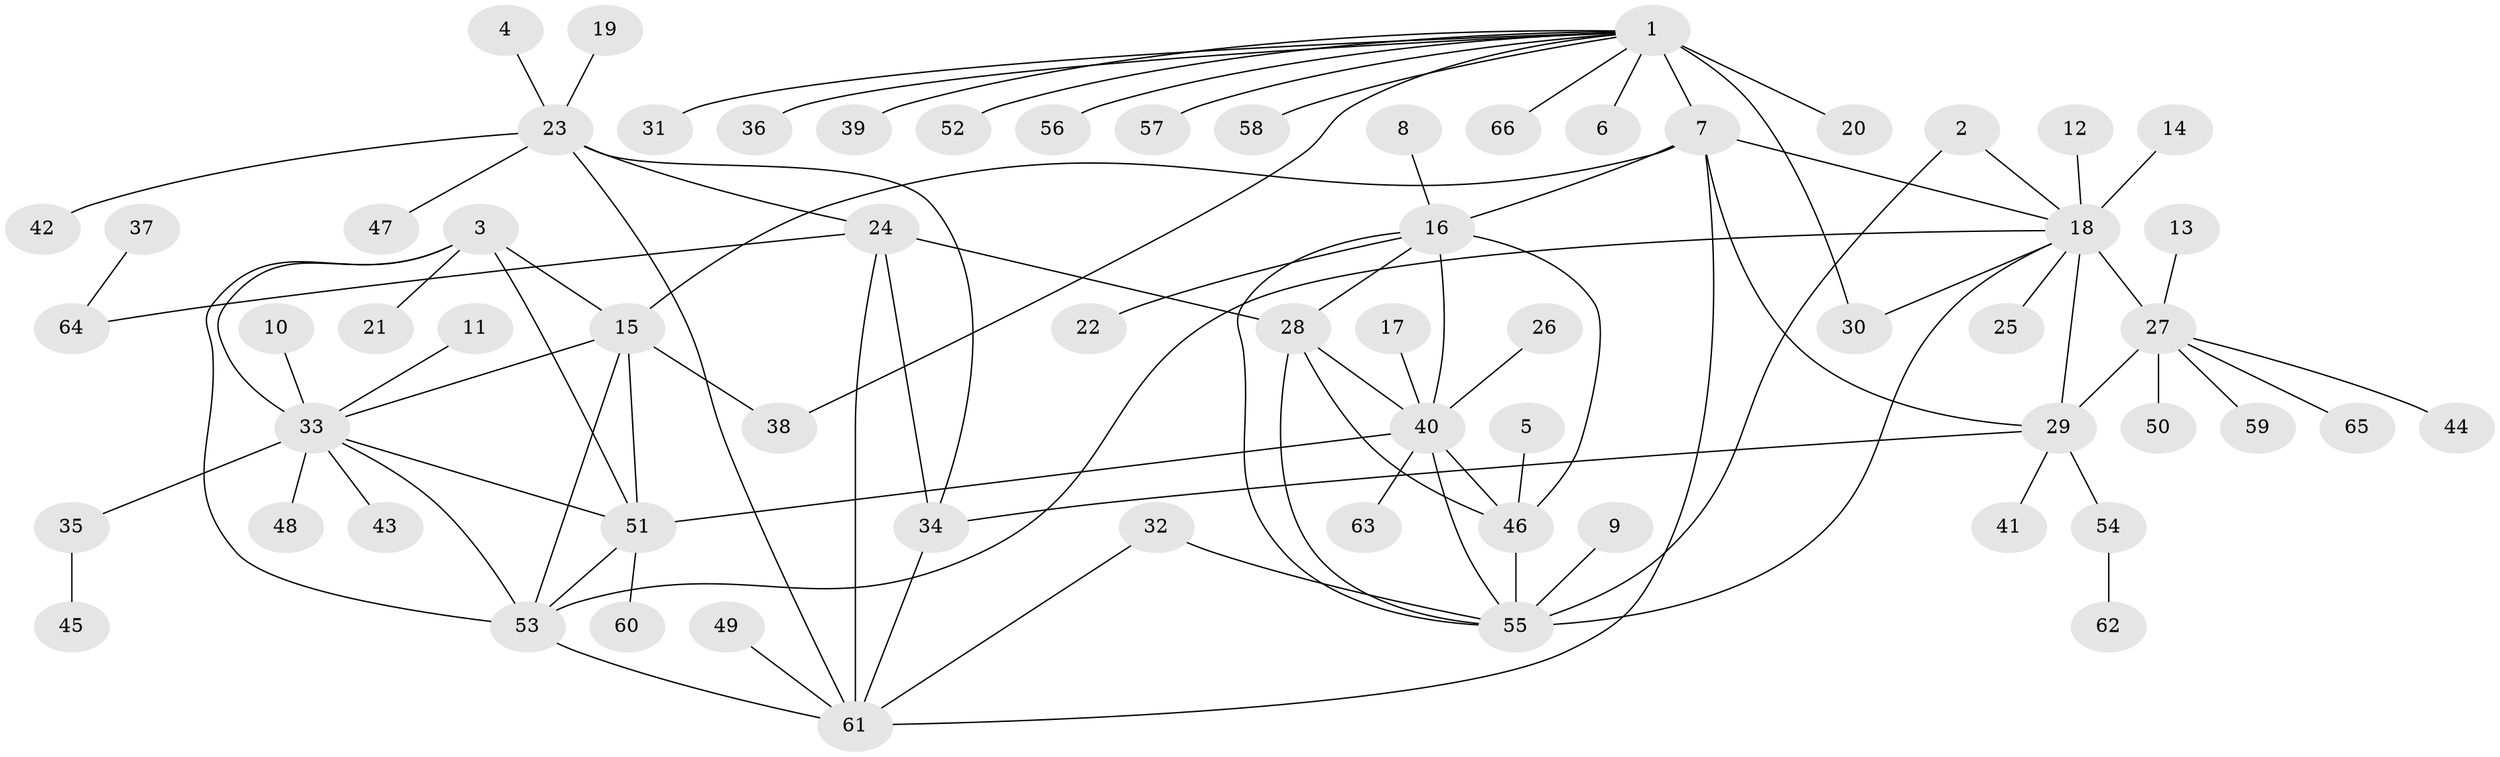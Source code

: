 // original degree distribution, {6: 0.046511627906976744, 9: 0.03875968992248062, 12: 0.015503875968992248, 8: 0.046511627906976744, 11: 0.023255813953488372, 7: 0.031007751937984496, 10: 0.023255813953488372, 5: 0.007751937984496124, 2: 0.16279069767441862, 1: 0.5658914728682171, 3: 0.031007751937984496, 4: 0.007751937984496124}
// Generated by graph-tools (version 1.1) at 2025/02/03/09/25 03:02:34]
// undirected, 66 vertices, 92 edges
graph export_dot {
graph [start="1"]
  node [color=gray90,style=filled];
  1;
  2;
  3;
  4;
  5;
  6;
  7;
  8;
  9;
  10;
  11;
  12;
  13;
  14;
  15;
  16;
  17;
  18;
  19;
  20;
  21;
  22;
  23;
  24;
  25;
  26;
  27;
  28;
  29;
  30;
  31;
  32;
  33;
  34;
  35;
  36;
  37;
  38;
  39;
  40;
  41;
  42;
  43;
  44;
  45;
  46;
  47;
  48;
  49;
  50;
  51;
  52;
  53;
  54;
  55;
  56;
  57;
  58;
  59;
  60;
  61;
  62;
  63;
  64;
  65;
  66;
  1 -- 6 [weight=1.0];
  1 -- 7 [weight=8.0];
  1 -- 20 [weight=1.0];
  1 -- 30 [weight=1.0];
  1 -- 31 [weight=1.0];
  1 -- 36 [weight=1.0];
  1 -- 38 [weight=1.0];
  1 -- 39 [weight=1.0];
  1 -- 52 [weight=1.0];
  1 -- 56 [weight=1.0];
  1 -- 57 [weight=1.0];
  1 -- 58 [weight=1.0];
  1 -- 66 [weight=1.0];
  2 -- 18 [weight=1.0];
  2 -- 55 [weight=1.0];
  3 -- 15 [weight=2.0];
  3 -- 21 [weight=1.0];
  3 -- 33 [weight=2.0];
  3 -- 51 [weight=2.0];
  3 -- 53 [weight=2.0];
  4 -- 23 [weight=1.0];
  5 -- 46 [weight=1.0];
  7 -- 15 [weight=1.0];
  7 -- 16 [weight=1.0];
  7 -- 18 [weight=1.0];
  7 -- 29 [weight=1.0];
  7 -- 61 [weight=1.0];
  8 -- 16 [weight=1.0];
  9 -- 55 [weight=1.0];
  10 -- 33 [weight=1.0];
  11 -- 33 [weight=1.0];
  12 -- 18 [weight=1.0];
  13 -- 27 [weight=1.0];
  14 -- 18 [weight=1.0];
  15 -- 33 [weight=1.0];
  15 -- 38 [weight=1.0];
  15 -- 51 [weight=1.0];
  15 -- 53 [weight=1.0];
  16 -- 22 [weight=1.0];
  16 -- 28 [weight=1.0];
  16 -- 40 [weight=1.0];
  16 -- 46 [weight=2.0];
  16 -- 55 [weight=1.0];
  17 -- 40 [weight=1.0];
  18 -- 25 [weight=1.0];
  18 -- 27 [weight=6.0];
  18 -- 29 [weight=2.0];
  18 -- 30 [weight=1.0];
  18 -- 53 [weight=1.0];
  18 -- 55 [weight=1.0];
  19 -- 23 [weight=1.0];
  23 -- 24 [weight=2.0];
  23 -- 34 [weight=2.0];
  23 -- 42 [weight=1.0];
  23 -- 47 [weight=1.0];
  23 -- 61 [weight=1.0];
  24 -- 28 [weight=1.0];
  24 -- 34 [weight=4.0];
  24 -- 61 [weight=2.0];
  24 -- 64 [weight=1.0];
  26 -- 40 [weight=1.0];
  27 -- 29 [weight=3.0];
  27 -- 44 [weight=1.0];
  27 -- 50 [weight=1.0];
  27 -- 59 [weight=1.0];
  27 -- 65 [weight=1.0];
  28 -- 40 [weight=1.0];
  28 -- 46 [weight=2.0];
  28 -- 55 [weight=1.0];
  29 -- 34 [weight=1.0];
  29 -- 41 [weight=1.0];
  29 -- 54 [weight=1.0];
  32 -- 55 [weight=1.0];
  32 -- 61 [weight=1.0];
  33 -- 35 [weight=1.0];
  33 -- 43 [weight=1.0];
  33 -- 48 [weight=1.0];
  33 -- 51 [weight=1.0];
  33 -- 53 [weight=1.0];
  34 -- 61 [weight=2.0];
  35 -- 45 [weight=1.0];
  37 -- 64 [weight=1.0];
  40 -- 46 [weight=2.0];
  40 -- 51 [weight=1.0];
  40 -- 55 [weight=1.0];
  40 -- 63 [weight=1.0];
  46 -- 55 [weight=2.0];
  49 -- 61 [weight=1.0];
  51 -- 53 [weight=1.0];
  51 -- 60 [weight=1.0];
  53 -- 61 [weight=2.0];
  54 -- 62 [weight=1.0];
}
